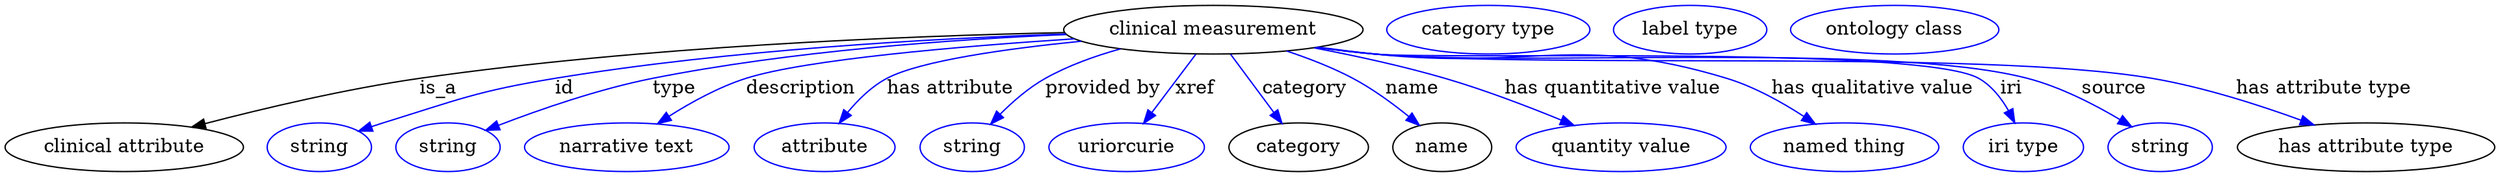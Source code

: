 digraph {
	graph [bb="0,0,1834.6,123"];
	node [label="\N"];
	"clinical measurement"	[height=0.5,
		label="clinical measurement",
		pos="890.74,105",
		width=3.0692];
	"clinical attribute"	[height=0.5,
		pos="87.742,18",
		width=2.4373];
	"clinical measurement" -> "clinical attribute"	[label=is_a,
		lp="324.74,61.5",
		pos="e,138.24,32.757 781.18,102.61 664.17,99.91 473.55,92.013 310.74,69 255.04,61.127 192.64,46.639 148.04,35.277"];
	id	[color=blue,
		height=0.5,
		label=string,
		pos="231.74,18",
		width=1.0652];
	"clinical measurement" -> id	[color=blue,
		label=id,
		lp="412.74,61.5",
		pos="e,261.13,29.712 781.72,101.86 682.98,98.563 533.79,90.204 405.74,69 358.47,61.172 305.79,44.936 270.91,33.082",
		style=solid];
	type	[color=blue,
		height=0.5,
		label=string,
		pos="326.74,18",
		width=1.0652];
	"clinical measurement" -> type	[color=blue,
		label=type,
		lp="493.74,61.5",
		pos="e,354.57,30.508 781.98,101.46 698.15,97.906 579.7,89.382 477.74,69 438.09,61.073 394.39,45.853 364.25,34.278",
		style=solid];
	description	[color=blue,
		height=0.5,
		label="narrative text",
		pos="458.74,18",
		width=2.0943];
	"clinical measurement" -> description	[color=blue,
		label=description,
		lp="586.24,61.5",
		pos="e,481.12,35.406 787.75,98.304 702.76,92.728 589.3,83.017 545.74,69 525.87,62.606 505.55,51.245 489.54,40.967",
		style=solid];
	"has attribute"	[color=blue,
		height=0.5,
		label=attribute,
		pos="603.74,18",
		width=1.4443];
	"clinical measurement" -> "has attribute"	[color=blue,
		label="has attribute",
		lp="695.74,61.5",
		pos="e,614.21,35.748 792.8,96.615 737.02,91.099 673.45,82.206 648.74,69 637.59,63.04 627.82,53.176 620.26,43.778",
		style=solid];
	"provided by"	[color=blue,
		height=0.5,
		label=string,
		pos="711.74,18",
		width=1.0652];
	"clinical measurement" -> "provided by"	[color=blue,
		label="provided by",
		lp="808.24,61.5",
		pos="e,725.34,35.116 821.61,90.893 802.77,85.679 782.85,78.571 765.74,69 753.42,62.11 741.68,51.856 732.31,42.424",
		style=solid];
	xref	[color=blue,
		height=0.5,
		label=uriorcurie,
		pos="825.74,18",
		width=1.5887];
	"clinical measurement" -> xref	[color=blue,
		label=xref,
		lp="877.24,61.5",
		pos="e,838.43,35.597 877.59,86.799 868.13,74.426 855.23,57.555 844.66,43.738",
		style=solid];
	category	[height=0.5,
		pos="952.74,18",
		width=1.4263];
	"clinical measurement" -> category	[color=blue,
		label=category,
		lp="957.24,61.5",
		pos="e,940.64,35.597 903.29,86.799 912.31,74.426 924.62,57.555 934.7,43.738",
		style=solid];
	name	[height=0.5,
		pos="1058.7,18",
		width=1.011];
	"clinical measurement" -> name	[color=blue,
		label=name,
		lp="1036.7,61.5",
		pos="e,1041.9,34.206 944.24,89.194 960.28,83.821 977.62,77.054 992.74,69 1007.4,61.203 1022.2,50.278 1034.1,40.628",
		style=solid];
	"has quantitative value"	[color=blue,
		height=0.5,
		label="quantity value",
		pos="1190.7,18",
		width=2.1484];
	"clinical measurement" -> "has quantitative value"	[color=blue,
		label="has quantitative value",
		lp="1184.7,61.5",
		pos="e,1156,34.169 964.61,91.529 994.7,85.742 1029.7,78.111 1060.7,69 1089.8,60.474 1121.6,48.309 1146.5,38.112",
		style=solid];
	"has qualitative value"	[color=blue,
		height=0.5,
		label="named thing",
		pos="1355.7,18",
		width=1.9318];
	"clinical measurement" -> "has qualitative value"	[color=blue,
		label="has qualitative value",
		lp="1376.2,61.5",
		pos="e,1334.1,35.142 968.1,92.12 981.94,90.23 996.25,88.43 1009.7,87 1124.5,74.833 1158.4,102.6 1268.7,69 1289,62.836 1309.6,51.26 1325.7,\
40.798",
		style=solid];
	iri	[color=blue,
		height=0.5,
		label="iri type",
		pos="1487.7,18",
		width=1.2277];
	"clinical measurement" -> iri	[color=blue,
		label=iri,
		lp="1478.7,61.5",
		pos="e,1481.4,36.085 967.11,91.922 981.25,90.018 995.92,88.263 1009.7,87 1059,82.495 1411.6,93.327 1454.7,69 1464.3,63.631 1471.5,54.255 \
1476.8,45.062",
		style=solid];
	source	[color=blue,
		height=0.5,
		label=string,
		pos="1588.7,18",
		width=1.0652];
	"clinical measurement" -> source	[color=blue,
		label=source,
		lp="1554.7,61.5",
		pos="e,1567.6,33.195 966.78,91.931 981.03,90.013 995.82,88.252 1009.7,87 1116.3,77.423 1387.2,95.939 1490.7,69 1515,62.675 1540.2,49.657 \
1559,38.49",
		style=solid];
	"has attribute type"	[height=0.5,
		pos="1739.7,18",
		width=2.6359];
	"clinical measurement" -> "has attribute type"	[color=blue,
		label="has attribute type",
		lp="1709.7,61.5",
		pos="e,1701.5,34.488 966.78,91.863 981.02,89.951 995.81,88.21 1009.7,87 1136.7,75.975 1457.2,90.536 1582.7,69 1620.3,62.564 1661.2,49.305 \
1691.9,38.058",
		style=solid];
	"named thing_category"	[color=blue,
		height=0.5,
		label="category type",
		pos="1093.7,105",
		width=2.0762];
	attribute_name	[color=blue,
		height=0.5,
		label="label type",
		pos="1242.7,105",
		width=1.5707];
	"clinical measurement_has attribute type"	[color=blue,
		height=0.5,
		label="ontology class",
		pos="1393.7,105",
		width=2.1304];
}
